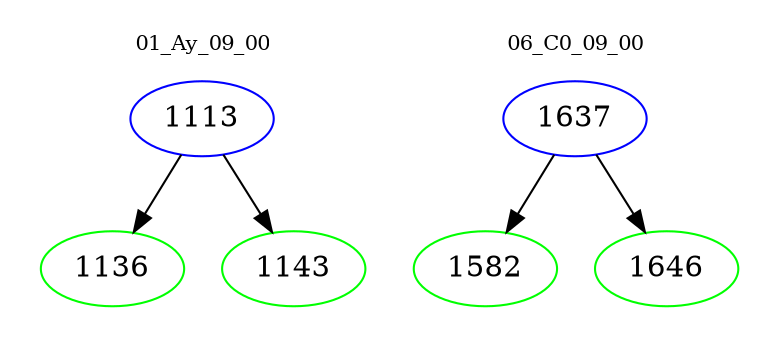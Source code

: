 digraph{
subgraph cluster_0 {
color = white
label = "01_Ay_09_00";
fontsize=10;
T0_1113 [label="1113", color="blue"]
T0_1113 -> T0_1136 [color="black"]
T0_1136 [label="1136", color="green"]
T0_1113 -> T0_1143 [color="black"]
T0_1143 [label="1143", color="green"]
}
subgraph cluster_1 {
color = white
label = "06_C0_09_00";
fontsize=10;
T1_1637 [label="1637", color="blue"]
T1_1637 -> T1_1582 [color="black"]
T1_1582 [label="1582", color="green"]
T1_1637 -> T1_1646 [color="black"]
T1_1646 [label="1646", color="green"]
}
}
